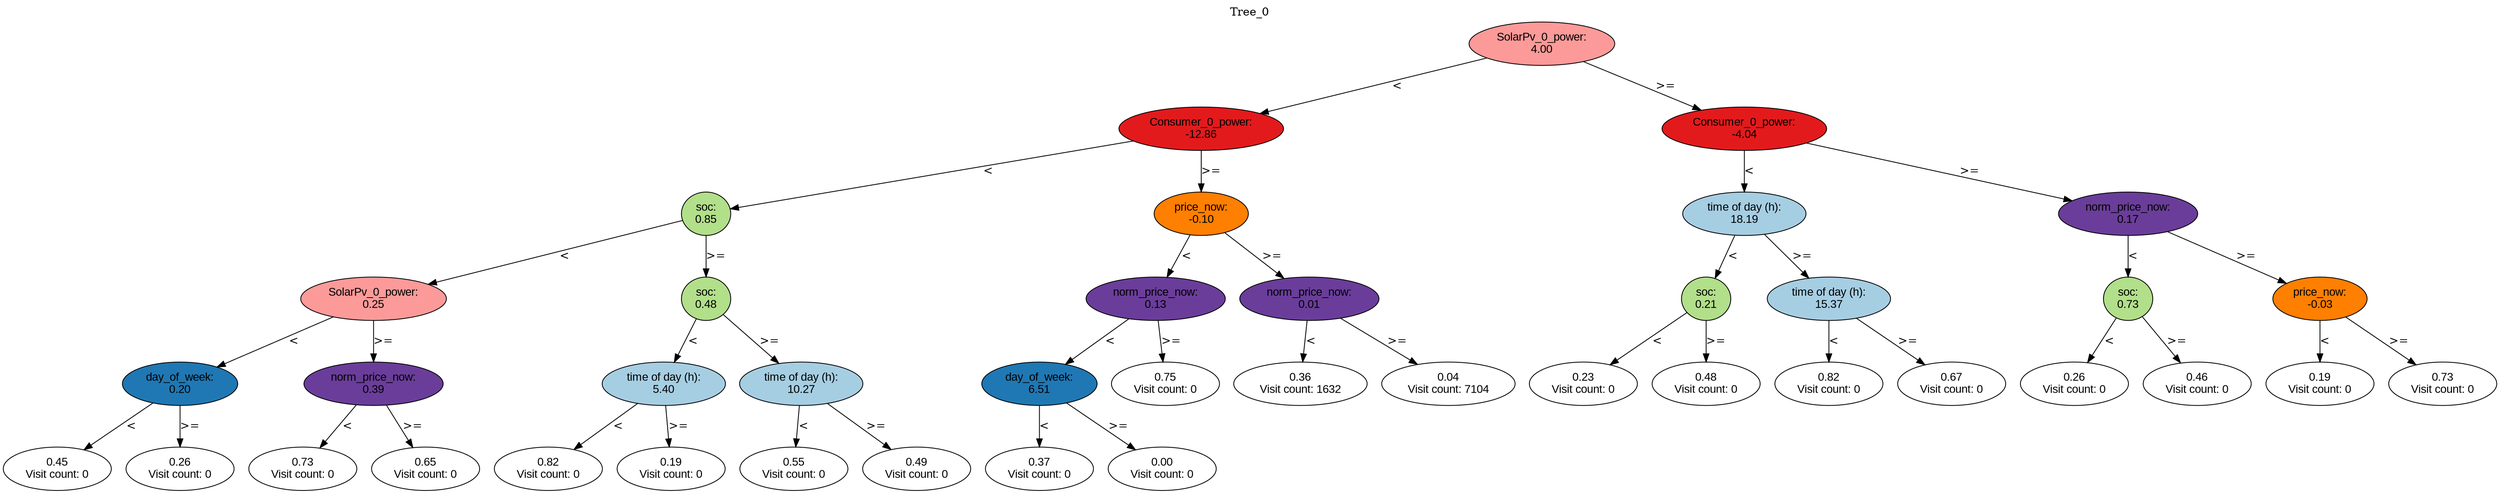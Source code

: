 digraph BST {
    node [fontname="Arial" style=filled colorscheme=paired12];
    0 [ label = "SolarPv_0_power:
4.00" fillcolor=5];
    1 [ label = "Consumer_0_power:
-12.86" fillcolor=6];
    2 [ label = "soc:
0.85" fillcolor=3];
    3 [ label = "SolarPv_0_power:
0.25" fillcolor=5];
    4 [ label = "day_of_week:
0.20" fillcolor=2];
    5 [ label = "0.45
Visit count: 0" fillcolor=white];
    6 [ label = "0.26
Visit count: 0" fillcolor=white];
    7 [ label = "norm_price_now:
0.39" fillcolor=10];
    8 [ label = "0.73
Visit count: 0" fillcolor=white];
    9 [ label = "0.65
Visit count: 0" fillcolor=white];
    10 [ label = "soc:
0.48" fillcolor=3];
    11 [ label = "time of day (h):
5.40" fillcolor=1];
    12 [ label = "0.82
Visit count: 0" fillcolor=white];
    13 [ label = "0.19
Visit count: 0" fillcolor=white];
    14 [ label = "time of day (h):
10.27" fillcolor=1];
    15 [ label = "0.55
Visit count: 0" fillcolor=white];
    16 [ label = "0.49
Visit count: 0" fillcolor=white];
    17 [ label = "price_now:
-0.10" fillcolor=8];
    18 [ label = "norm_price_now:
0.13" fillcolor=10];
    19 [ label = "day_of_week:
6.51" fillcolor=2];
    20 [ label = "0.37
Visit count: 0" fillcolor=white];
    21 [ label = "0.00
Visit count: 0" fillcolor=white];
    22 [ label = "0.75
Visit count: 0" fillcolor=white];
    23 [ label = "norm_price_now:
0.01" fillcolor=10];
    24 [ label = "0.36
Visit count: 1632" fillcolor=white];
    25 [ label = "0.04
Visit count: 7104" fillcolor=white];
    26 [ label = "Consumer_0_power:
-4.04" fillcolor=6];
    27 [ label = "time of day (h):
18.19" fillcolor=1];
    28 [ label = "soc:
0.21" fillcolor=3];
    29 [ label = "0.23
Visit count: 0" fillcolor=white];
    30 [ label = "0.48
Visit count: 0" fillcolor=white];
    31 [ label = "time of day (h):
15.37" fillcolor=1];
    32 [ label = "0.82
Visit count: 0" fillcolor=white];
    33 [ label = "0.67
Visit count: 0" fillcolor=white];
    34 [ label = "norm_price_now:
0.17" fillcolor=10];
    35 [ label = "soc:
0.73" fillcolor=3];
    36 [ label = "0.26
Visit count: 0" fillcolor=white];
    37 [ label = "0.46
Visit count: 0" fillcolor=white];
    38 [ label = "price_now:
-0.03" fillcolor=8];
    39 [ label = "0.19
Visit count: 0" fillcolor=white];
    40 [ label = "0.73
Visit count: 0" fillcolor=white];

    0  -> 1[ label = "<"];
    0  -> 26[ label = ">="];
    1  -> 2[ label = "<"];
    1  -> 17[ label = ">="];
    2  -> 3[ label = "<"];
    2  -> 10[ label = ">="];
    3  -> 4[ label = "<"];
    3  -> 7[ label = ">="];
    4  -> 5[ label = "<"];
    4  -> 6[ label = ">="];
    7  -> 8[ label = "<"];
    7  -> 9[ label = ">="];
    10  -> 11[ label = "<"];
    10  -> 14[ label = ">="];
    11  -> 12[ label = "<"];
    11  -> 13[ label = ">="];
    14  -> 15[ label = "<"];
    14  -> 16[ label = ">="];
    17  -> 18[ label = "<"];
    17  -> 23[ label = ">="];
    18  -> 19[ label = "<"];
    18  -> 22[ label = ">="];
    19  -> 20[ label = "<"];
    19  -> 21[ label = ">="];
    23  -> 24[ label = "<"];
    23  -> 25[ label = ">="];
    26  -> 27[ label = "<"];
    26  -> 34[ label = ">="];
    27  -> 28[ label = "<"];
    27  -> 31[ label = ">="];
    28  -> 29[ label = "<"];
    28  -> 30[ label = ">="];
    31  -> 32[ label = "<"];
    31  -> 33[ label = ">="];
    34  -> 35[ label = "<"];
    34  -> 38[ label = ">="];
    35  -> 36[ label = "<"];
    35  -> 37[ label = ">="];
    38  -> 39[ label = "<"];
    38  -> 40[ label = ">="];

    labelloc="t";
    label="Tree_0";
}